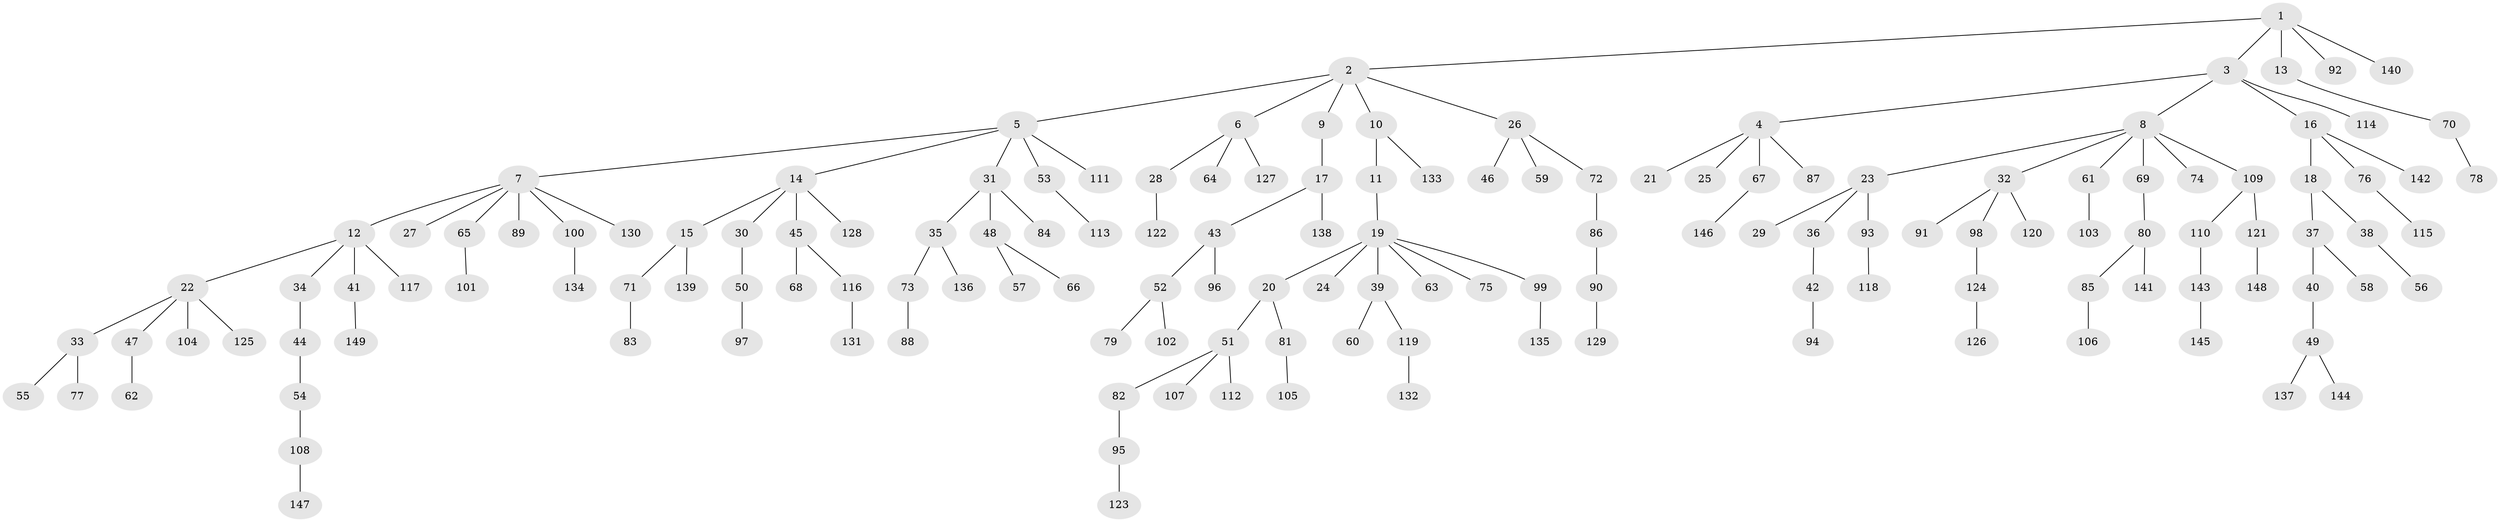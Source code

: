 // coarse degree distribution, {3: 0.11864406779661017, 1: 0.5084745762711864, 2: 0.23728813559322035, 6: 0.01694915254237288, 5: 0.05084745762711865, 4: 0.06779661016949153}
// Generated by graph-tools (version 1.1) at 2025/37/03/04/25 23:37:15]
// undirected, 149 vertices, 148 edges
graph export_dot {
  node [color=gray90,style=filled];
  1;
  2;
  3;
  4;
  5;
  6;
  7;
  8;
  9;
  10;
  11;
  12;
  13;
  14;
  15;
  16;
  17;
  18;
  19;
  20;
  21;
  22;
  23;
  24;
  25;
  26;
  27;
  28;
  29;
  30;
  31;
  32;
  33;
  34;
  35;
  36;
  37;
  38;
  39;
  40;
  41;
  42;
  43;
  44;
  45;
  46;
  47;
  48;
  49;
  50;
  51;
  52;
  53;
  54;
  55;
  56;
  57;
  58;
  59;
  60;
  61;
  62;
  63;
  64;
  65;
  66;
  67;
  68;
  69;
  70;
  71;
  72;
  73;
  74;
  75;
  76;
  77;
  78;
  79;
  80;
  81;
  82;
  83;
  84;
  85;
  86;
  87;
  88;
  89;
  90;
  91;
  92;
  93;
  94;
  95;
  96;
  97;
  98;
  99;
  100;
  101;
  102;
  103;
  104;
  105;
  106;
  107;
  108;
  109;
  110;
  111;
  112;
  113;
  114;
  115;
  116;
  117;
  118;
  119;
  120;
  121;
  122;
  123;
  124;
  125;
  126;
  127;
  128;
  129;
  130;
  131;
  132;
  133;
  134;
  135;
  136;
  137;
  138;
  139;
  140;
  141;
  142;
  143;
  144;
  145;
  146;
  147;
  148;
  149;
  1 -- 2;
  1 -- 3;
  1 -- 13;
  1 -- 92;
  1 -- 140;
  2 -- 5;
  2 -- 6;
  2 -- 9;
  2 -- 10;
  2 -- 26;
  3 -- 4;
  3 -- 8;
  3 -- 16;
  3 -- 114;
  4 -- 21;
  4 -- 25;
  4 -- 67;
  4 -- 87;
  5 -- 7;
  5 -- 14;
  5 -- 31;
  5 -- 53;
  5 -- 111;
  6 -- 28;
  6 -- 64;
  6 -- 127;
  7 -- 12;
  7 -- 27;
  7 -- 65;
  7 -- 89;
  7 -- 100;
  7 -- 130;
  8 -- 23;
  8 -- 32;
  8 -- 61;
  8 -- 69;
  8 -- 74;
  8 -- 109;
  9 -- 17;
  10 -- 11;
  10 -- 133;
  11 -- 19;
  12 -- 22;
  12 -- 34;
  12 -- 41;
  12 -- 117;
  13 -- 70;
  14 -- 15;
  14 -- 30;
  14 -- 45;
  14 -- 128;
  15 -- 71;
  15 -- 139;
  16 -- 18;
  16 -- 76;
  16 -- 142;
  17 -- 43;
  17 -- 138;
  18 -- 37;
  18 -- 38;
  19 -- 20;
  19 -- 24;
  19 -- 39;
  19 -- 63;
  19 -- 75;
  19 -- 99;
  20 -- 51;
  20 -- 81;
  22 -- 33;
  22 -- 47;
  22 -- 104;
  22 -- 125;
  23 -- 29;
  23 -- 36;
  23 -- 93;
  26 -- 46;
  26 -- 59;
  26 -- 72;
  28 -- 122;
  30 -- 50;
  31 -- 35;
  31 -- 48;
  31 -- 84;
  32 -- 91;
  32 -- 98;
  32 -- 120;
  33 -- 55;
  33 -- 77;
  34 -- 44;
  35 -- 73;
  35 -- 136;
  36 -- 42;
  37 -- 40;
  37 -- 58;
  38 -- 56;
  39 -- 60;
  39 -- 119;
  40 -- 49;
  41 -- 149;
  42 -- 94;
  43 -- 52;
  43 -- 96;
  44 -- 54;
  45 -- 68;
  45 -- 116;
  47 -- 62;
  48 -- 57;
  48 -- 66;
  49 -- 137;
  49 -- 144;
  50 -- 97;
  51 -- 82;
  51 -- 107;
  51 -- 112;
  52 -- 79;
  52 -- 102;
  53 -- 113;
  54 -- 108;
  61 -- 103;
  65 -- 101;
  67 -- 146;
  69 -- 80;
  70 -- 78;
  71 -- 83;
  72 -- 86;
  73 -- 88;
  76 -- 115;
  80 -- 85;
  80 -- 141;
  81 -- 105;
  82 -- 95;
  85 -- 106;
  86 -- 90;
  90 -- 129;
  93 -- 118;
  95 -- 123;
  98 -- 124;
  99 -- 135;
  100 -- 134;
  108 -- 147;
  109 -- 110;
  109 -- 121;
  110 -- 143;
  116 -- 131;
  119 -- 132;
  121 -- 148;
  124 -- 126;
  143 -- 145;
}
